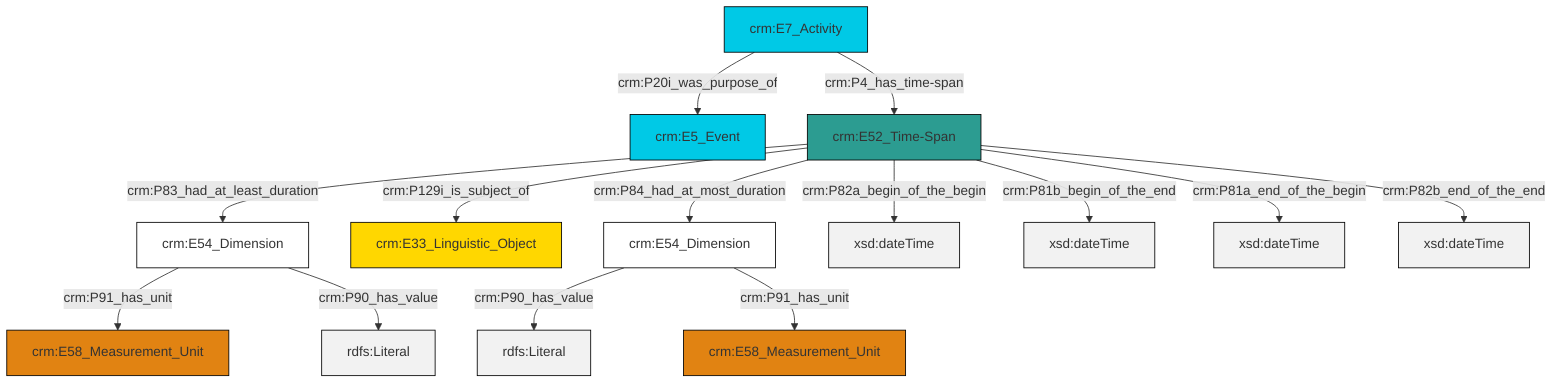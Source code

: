graph TD
classDef Literal fill:#f2f2f2,stroke:#000000;
classDef CRM_Entity fill:#FFFFFF,stroke:#000000;
classDef Temporal_Entity fill:#00C9E6, stroke:#000000;
classDef Type fill:#E18312, stroke:#000000;
classDef Time-Span fill:#2C9C91, stroke:#000000;
classDef Appellation fill:#FFEB7F, stroke:#000000;
classDef Place fill:#008836, stroke:#000000;
classDef Persistent_Item fill:#B266B2, stroke:#000000;
classDef Conceptual_Object fill:#FFD700, stroke:#000000;
classDef Physical_Thing fill:#D2B48C, stroke:#000000;
classDef Actor fill:#f58aad, stroke:#000000;
classDef PC_Classes fill:#4ce600, stroke:#000000;
classDef Multi fill:#cccccc,stroke:#000000;

2["crm:E54_Dimension"]:::CRM_Entity -->|crm:P90_has_value| 4[rdfs:Literal]:::Literal
2["crm:E54_Dimension"]:::CRM_Entity -->|crm:P91_has_unit| 5["crm:E58_Measurement_Unit"]:::Type
6["crm:E7_Activity"]:::Temporal_Entity -->|crm:P20i_was_purpose_of| 0["crm:E5_Event"]:::Temporal_Entity
13["crm:E54_Dimension"]:::CRM_Entity -->|crm:P91_has_unit| 9["crm:E58_Measurement_Unit"]:::Type
7["crm:E52_Time-Span"]:::Time-Span -->|crm:P82a_begin_of_the_begin| 14[xsd:dateTime]:::Literal
7["crm:E52_Time-Span"]:::Time-Span -->|crm:P81b_begin_of_the_end| 15[xsd:dateTime]:::Literal
7["crm:E52_Time-Span"]:::Time-Span -->|crm:P83_had_at_least_duration| 13["crm:E54_Dimension"]:::CRM_Entity
7["crm:E52_Time-Span"]:::Time-Span -->|crm:P81a_end_of_the_begin| 16[xsd:dateTime]:::Literal
13["crm:E54_Dimension"]:::CRM_Entity -->|crm:P90_has_value| 17[rdfs:Literal]:::Literal
7["crm:E52_Time-Span"]:::Time-Span -->|crm:P82b_end_of_the_end| 18[xsd:dateTime]:::Literal
7["crm:E52_Time-Span"]:::Time-Span -->|crm:P129i_is_subject_of| 11["crm:E33_Linguistic_Object"]:::Conceptual_Object
7["crm:E52_Time-Span"]:::Time-Span -->|crm:P84_had_at_most_duration| 2["crm:E54_Dimension"]:::CRM_Entity
6["crm:E7_Activity"]:::Temporal_Entity -->|crm:P4_has_time-span| 7["crm:E52_Time-Span"]:::Time-Span
